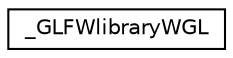 digraph "Graphical Class Hierarchy"
{
 // LATEX_PDF_SIZE
  edge [fontname="Helvetica",fontsize="10",labelfontname="Helvetica",labelfontsize="10"];
  node [fontname="Helvetica",fontsize="10",shape=record];
  rankdir="LR";
  Node0 [label="_GLFWlibraryWGL",height=0.2,width=0.4,color="black", fillcolor="white", style="filled",URL="$struct__GLFWlibraryWGL.html",tooltip=" "];
}
